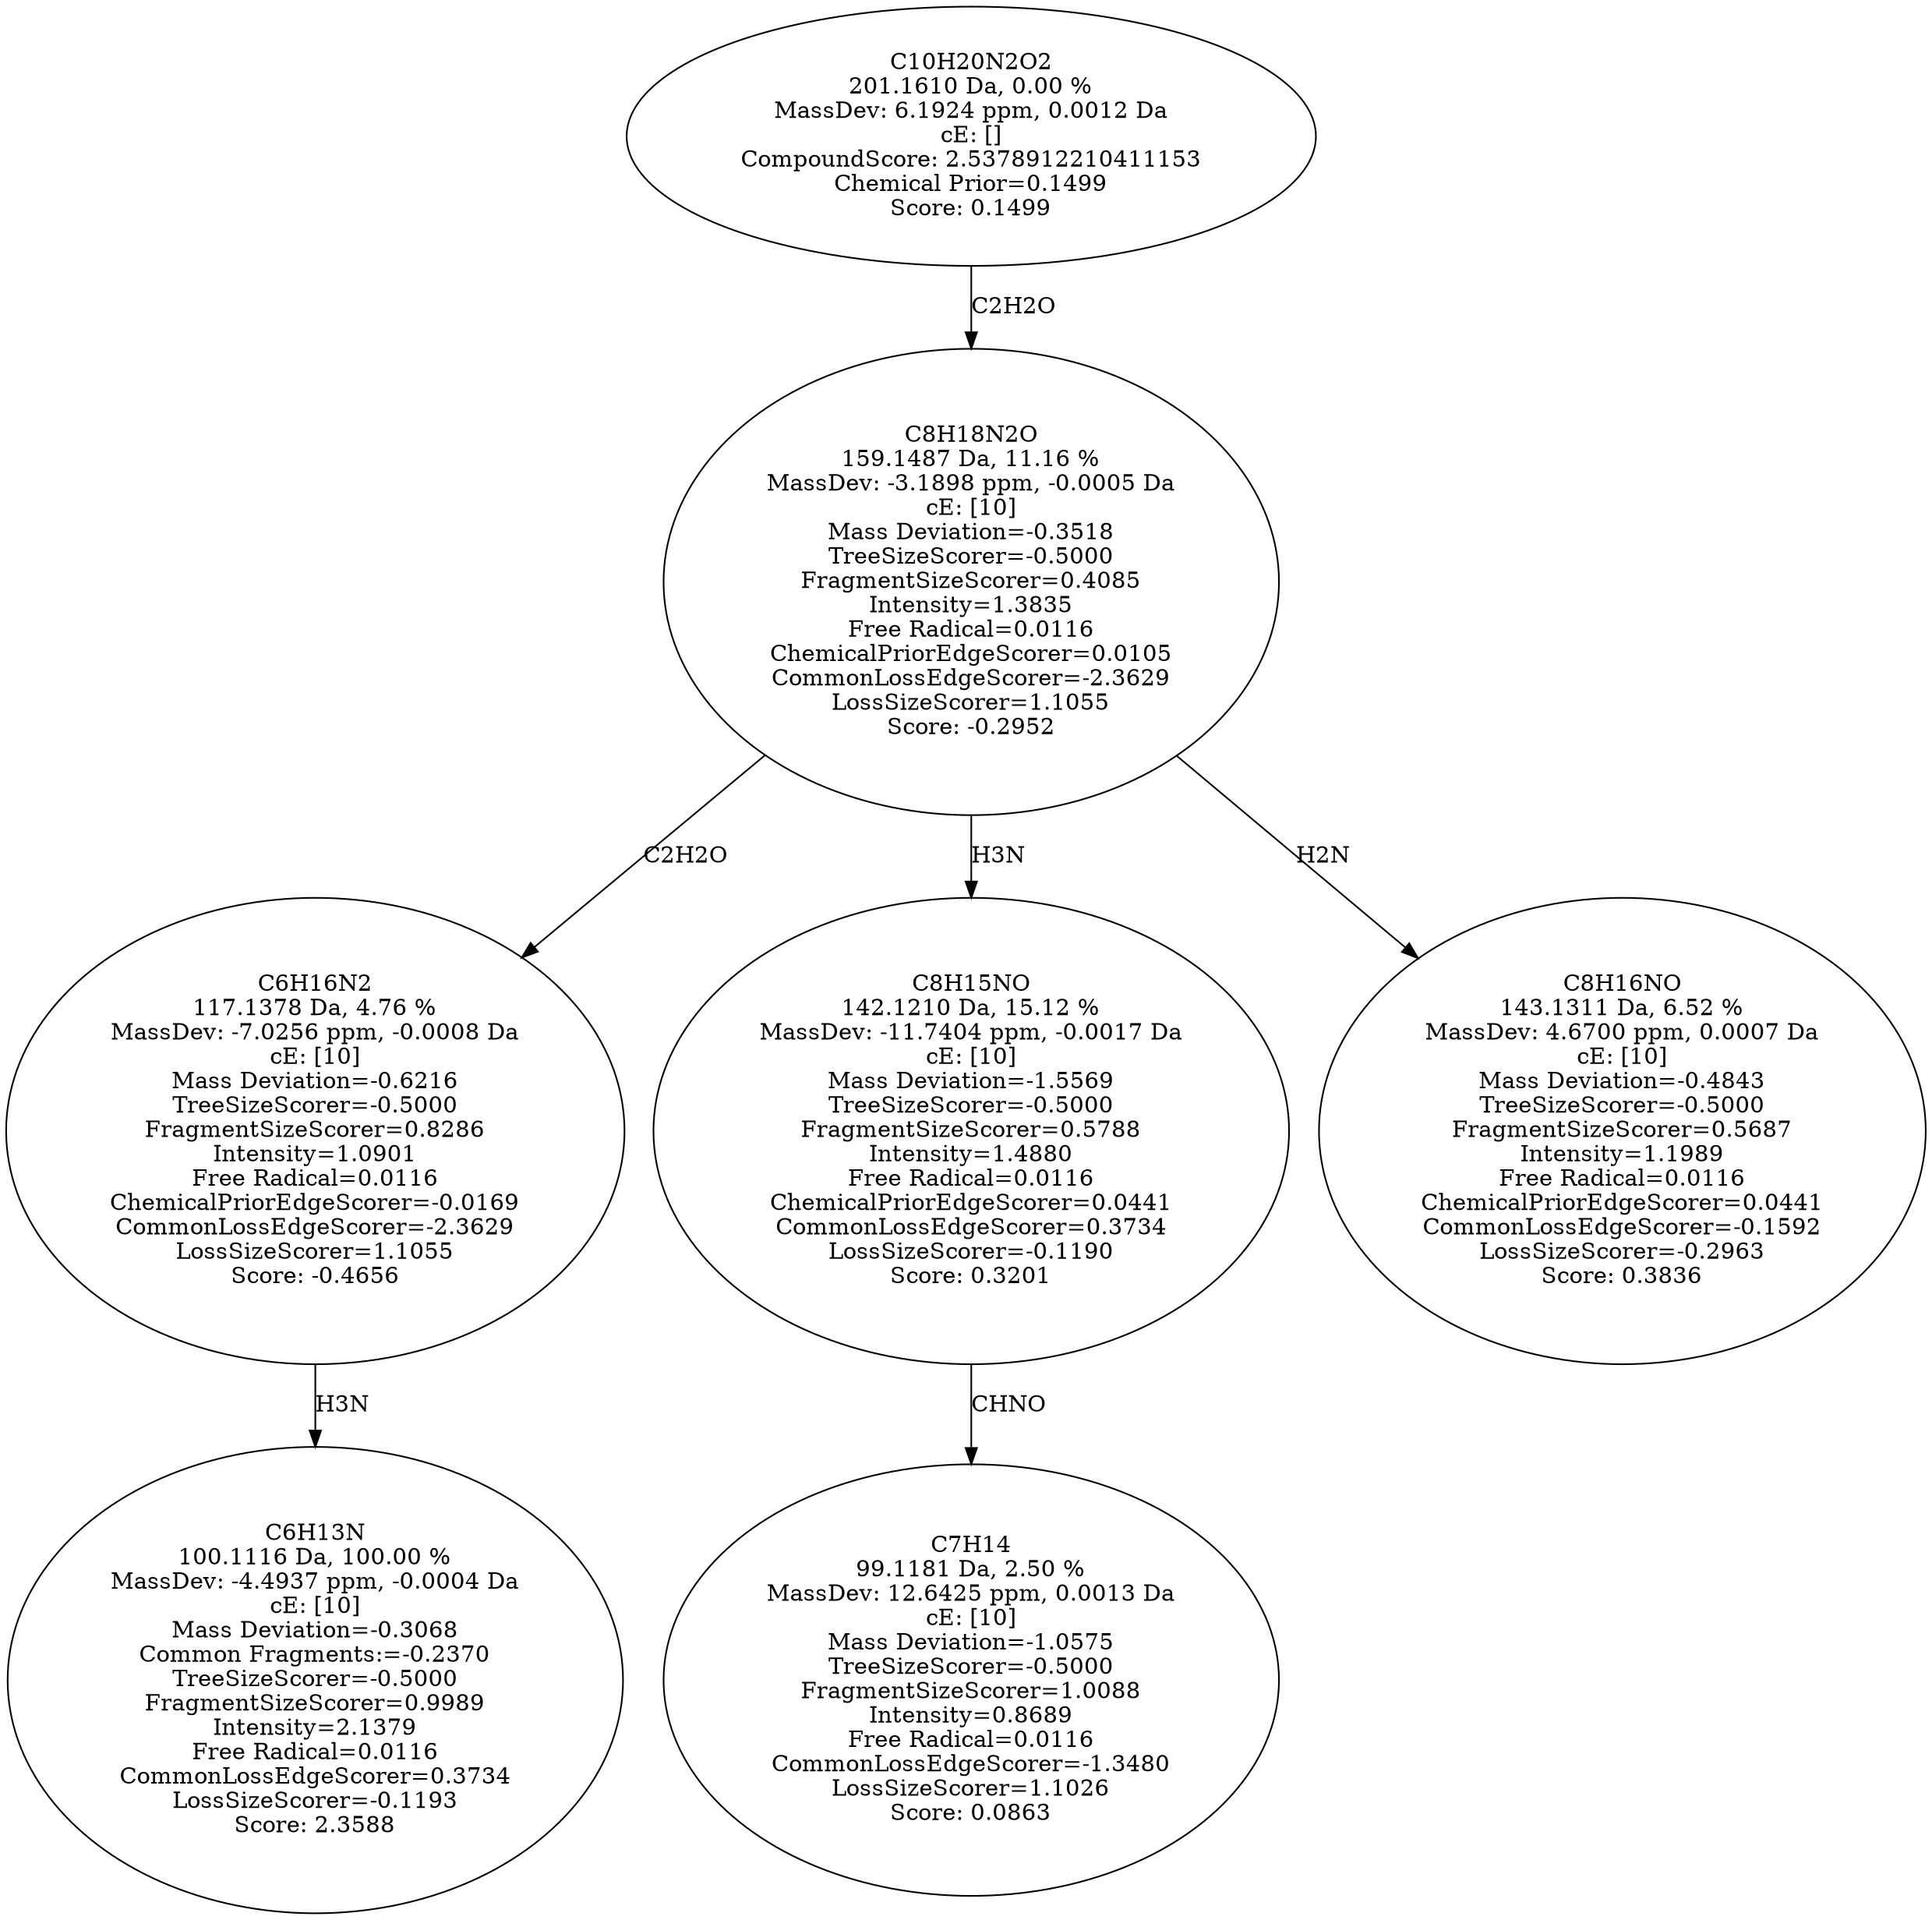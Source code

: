 strict digraph {
v1 [label="C6H13N\n100.1116 Da, 100.00 %\nMassDev: -4.4937 ppm, -0.0004 Da\ncE: [10]\nMass Deviation=-0.3068\nCommon Fragments:=-0.2370\nTreeSizeScorer=-0.5000\nFragmentSizeScorer=0.9989\nIntensity=2.1379\nFree Radical=0.0116\nCommonLossEdgeScorer=0.3734\nLossSizeScorer=-0.1193\nScore: 2.3588"];
v2 [label="C6H16N2\n117.1378 Da, 4.76 %\nMassDev: -7.0256 ppm, -0.0008 Da\ncE: [10]\nMass Deviation=-0.6216\nTreeSizeScorer=-0.5000\nFragmentSizeScorer=0.8286\nIntensity=1.0901\nFree Radical=0.0116\nChemicalPriorEdgeScorer=-0.0169\nCommonLossEdgeScorer=-2.3629\nLossSizeScorer=1.1055\nScore: -0.4656"];
v3 [label="C7H14\n99.1181 Da, 2.50 %\nMassDev: 12.6425 ppm, 0.0013 Da\ncE: [10]\nMass Deviation=-1.0575\nTreeSizeScorer=-0.5000\nFragmentSizeScorer=1.0088\nIntensity=0.8689\nFree Radical=0.0116\nCommonLossEdgeScorer=-1.3480\nLossSizeScorer=1.1026\nScore: 0.0863"];
v4 [label="C8H15NO\n142.1210 Da, 15.12 %\nMassDev: -11.7404 ppm, -0.0017 Da\ncE: [10]\nMass Deviation=-1.5569\nTreeSizeScorer=-0.5000\nFragmentSizeScorer=0.5788\nIntensity=1.4880\nFree Radical=0.0116\nChemicalPriorEdgeScorer=0.0441\nCommonLossEdgeScorer=0.3734\nLossSizeScorer=-0.1190\nScore: 0.3201"];
v5 [label="C8H16NO\n143.1311 Da, 6.52 %\nMassDev: 4.6700 ppm, 0.0007 Da\ncE: [10]\nMass Deviation=-0.4843\nTreeSizeScorer=-0.5000\nFragmentSizeScorer=0.5687\nIntensity=1.1989\nFree Radical=0.0116\nChemicalPriorEdgeScorer=0.0441\nCommonLossEdgeScorer=-0.1592\nLossSizeScorer=-0.2963\nScore: 0.3836"];
v6 [label="C8H18N2O\n159.1487 Da, 11.16 %\nMassDev: -3.1898 ppm, -0.0005 Da\ncE: [10]\nMass Deviation=-0.3518\nTreeSizeScorer=-0.5000\nFragmentSizeScorer=0.4085\nIntensity=1.3835\nFree Radical=0.0116\nChemicalPriorEdgeScorer=0.0105\nCommonLossEdgeScorer=-2.3629\nLossSizeScorer=1.1055\nScore: -0.2952"];
v7 [label="C10H20N2O2\n201.1610 Da, 0.00 %\nMassDev: 6.1924 ppm, 0.0012 Da\ncE: []\nCompoundScore: 2.5378912210411153\nChemical Prior=0.1499\nScore: 0.1499"];
v2 -> v1 [label="H3N"];
v6 -> v2 [label="C2H2O"];
v4 -> v3 [label="CHNO"];
v6 -> v4 [label="H3N"];
v6 -> v5 [label="H2N"];
v7 -> v6 [label="C2H2O"];
}